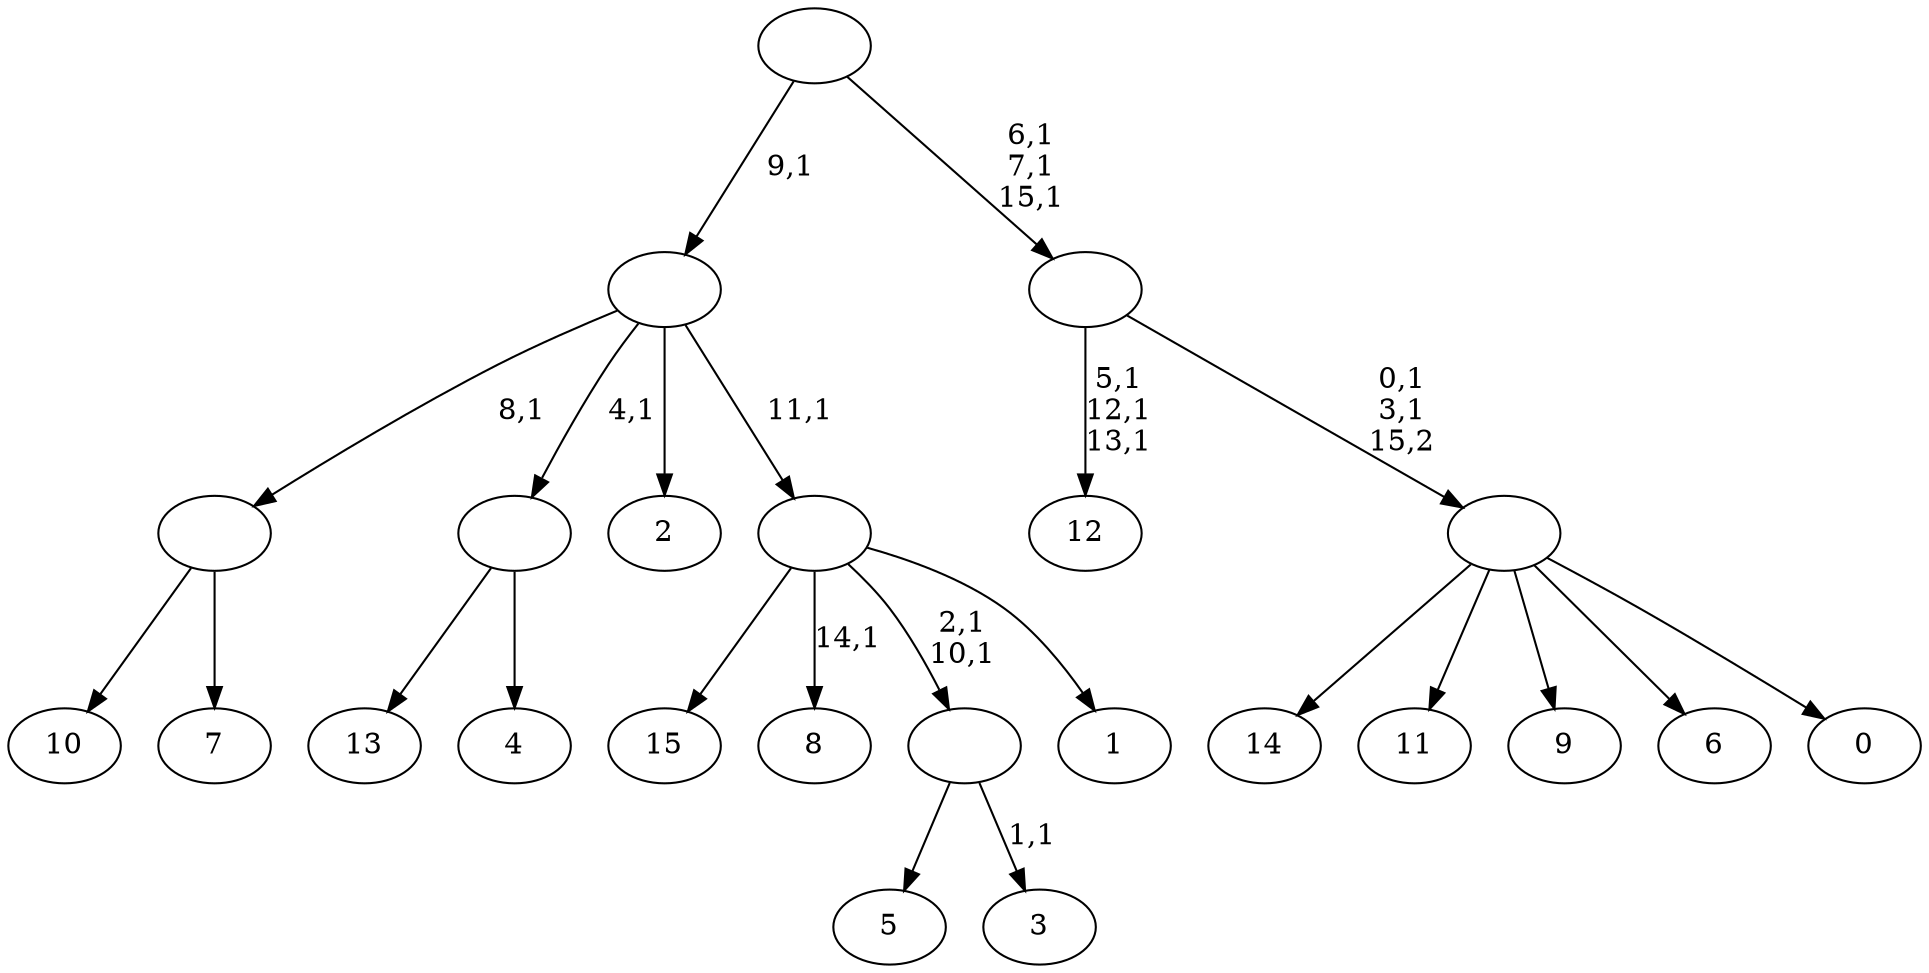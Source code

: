 digraph T {
	32 [label="15"]
	31 [label="14"]
	30 [label="13"]
	29 [label="12"]
	25 [label="11"]
	24 [label="10"]
	23 [label="9"]
	22 [label="8"]
	20 [label="7"]
	19 [label=""]
	18 [label="6"]
	17 [label="5"]
	16 [label="4"]
	15 [label=""]
	14 [label="3"]
	12 [label=""]
	10 [label="2"]
	9 [label="1"]
	8 [label=""]
	7 [label=""]
	6 [label="0"]
	5 [label=""]
	3 [label=""]
	0 [label=""]
	19 -> 24 [label=""]
	19 -> 20 [label=""]
	15 -> 30 [label=""]
	15 -> 16 [label=""]
	12 -> 14 [label="1,1"]
	12 -> 17 [label=""]
	8 -> 12 [label="2,1\n10,1"]
	8 -> 22 [label="14,1"]
	8 -> 32 [label=""]
	8 -> 9 [label=""]
	7 -> 19 [label="8,1"]
	7 -> 15 [label="4,1"]
	7 -> 10 [label=""]
	7 -> 8 [label="11,1"]
	5 -> 31 [label=""]
	5 -> 25 [label=""]
	5 -> 23 [label=""]
	5 -> 18 [label=""]
	5 -> 6 [label=""]
	3 -> 5 [label="0,1\n3,1\n15,2"]
	3 -> 29 [label="5,1\n12,1\n13,1"]
	0 -> 3 [label="6,1\n7,1\n15,1"]
	0 -> 7 [label="9,1"]
}
